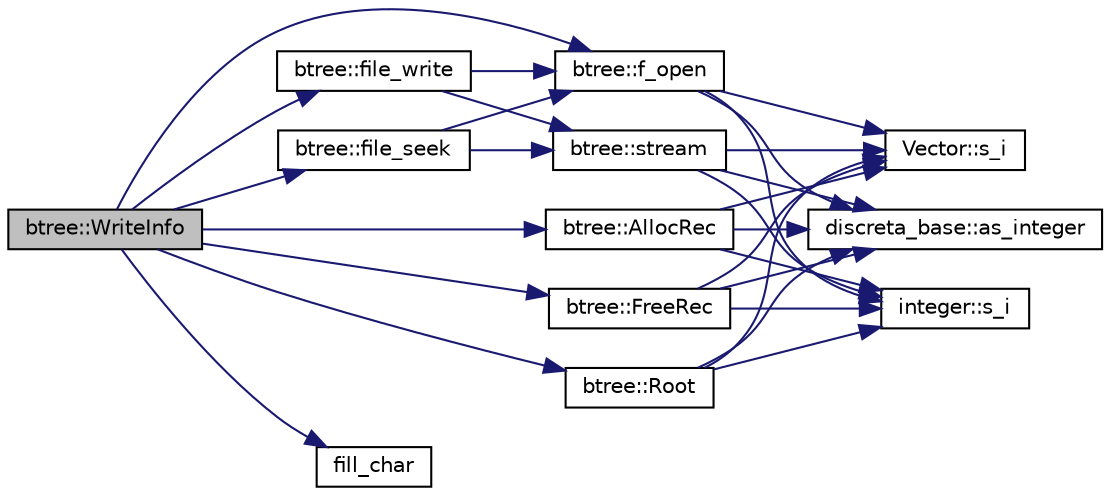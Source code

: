 digraph "btree::WriteInfo"
{
  edge [fontname="Helvetica",fontsize="10",labelfontname="Helvetica",labelfontsize="10"];
  node [fontname="Helvetica",fontsize="10",shape=record];
  rankdir="LR";
  Node4757 [label="btree::WriteInfo",height=0.2,width=0.4,color="black", fillcolor="grey75", style="filled", fontcolor="black"];
  Node4757 -> Node4758 [color="midnightblue",fontsize="10",style="solid",fontname="Helvetica"];
  Node4758 [label="btree::f_open",height=0.2,width=0.4,color="black", fillcolor="white", style="filled",URL="$dd/db0/classbtree.html#a192d74607f02ea8e0ad631d6e6fd6704"];
  Node4758 -> Node4759 [color="midnightblue",fontsize="10",style="solid",fontname="Helvetica"];
  Node4759 [label="Vector::s_i",height=0.2,width=0.4,color="black", fillcolor="white", style="filled",URL="$d5/db2/class_vector.html#a1c4fe1752523df8119f70dd550244871"];
  Node4758 -> Node4760 [color="midnightblue",fontsize="10",style="solid",fontname="Helvetica"];
  Node4760 [label="discreta_base::as_integer",height=0.2,width=0.4,color="black", fillcolor="white", style="filled",URL="$d7/d71/classdiscreta__base.html#a00d7691eaf874fd283d942692fe8dd26"];
  Node4758 -> Node4761 [color="midnightblue",fontsize="10",style="solid",fontname="Helvetica"];
  Node4761 [label="integer::s_i",height=0.2,width=0.4,color="black", fillcolor="white", style="filled",URL="$d0/de5/classinteger.html#adf28e9f94d4c844adaa950deeb80b904"];
  Node4757 -> Node4762 [color="midnightblue",fontsize="10",style="solid",fontname="Helvetica"];
  Node4762 [label="fill_char",height=0.2,width=0.4,color="black", fillcolor="white", style="filled",URL="$d9/d60/discreta_8h.html#a0429f5462bfcfd509d83bc1f7ebfc818"];
  Node4757 -> Node4763 [color="midnightblue",fontsize="10",style="solid",fontname="Helvetica"];
  Node4763 [label="btree::AllocRec",height=0.2,width=0.4,color="black", fillcolor="white", style="filled",URL="$dd/db0/classbtree.html#adfd0217cbd0386bed9231810d581044b"];
  Node4763 -> Node4759 [color="midnightblue",fontsize="10",style="solid",fontname="Helvetica"];
  Node4763 -> Node4760 [color="midnightblue",fontsize="10",style="solid",fontname="Helvetica"];
  Node4763 -> Node4761 [color="midnightblue",fontsize="10",style="solid",fontname="Helvetica"];
  Node4757 -> Node4764 [color="midnightblue",fontsize="10",style="solid",fontname="Helvetica"];
  Node4764 [label="btree::FreeRec",height=0.2,width=0.4,color="black", fillcolor="white", style="filled",URL="$dd/db0/classbtree.html#a2ca35526158f016e569c53c411b5fb50"];
  Node4764 -> Node4759 [color="midnightblue",fontsize="10",style="solid",fontname="Helvetica"];
  Node4764 -> Node4760 [color="midnightblue",fontsize="10",style="solid",fontname="Helvetica"];
  Node4764 -> Node4761 [color="midnightblue",fontsize="10",style="solid",fontname="Helvetica"];
  Node4757 -> Node4765 [color="midnightblue",fontsize="10",style="solid",fontname="Helvetica"];
  Node4765 [label="btree::Root",height=0.2,width=0.4,color="black", fillcolor="white", style="filled",URL="$dd/db0/classbtree.html#a2fd65be715ab94bf4a764c4f582a642b"];
  Node4765 -> Node4759 [color="midnightblue",fontsize="10",style="solid",fontname="Helvetica"];
  Node4765 -> Node4760 [color="midnightblue",fontsize="10",style="solid",fontname="Helvetica"];
  Node4765 -> Node4761 [color="midnightblue",fontsize="10",style="solid",fontname="Helvetica"];
  Node4757 -> Node4766 [color="midnightblue",fontsize="10",style="solid",fontname="Helvetica"];
  Node4766 [label="btree::file_seek",height=0.2,width=0.4,color="black", fillcolor="white", style="filled",URL="$dd/db0/classbtree.html#a829c985973c7c164fda2d81398e13504"];
  Node4766 -> Node4758 [color="midnightblue",fontsize="10",style="solid",fontname="Helvetica"];
  Node4766 -> Node4767 [color="midnightblue",fontsize="10",style="solid",fontname="Helvetica"];
  Node4767 [label="btree::stream",height=0.2,width=0.4,color="black", fillcolor="white", style="filled",URL="$dd/db0/classbtree.html#af99e68df8c3674b7d77ed80a8bbcffac"];
  Node4767 -> Node4759 [color="midnightblue",fontsize="10",style="solid",fontname="Helvetica"];
  Node4767 -> Node4760 [color="midnightblue",fontsize="10",style="solid",fontname="Helvetica"];
  Node4767 -> Node4761 [color="midnightblue",fontsize="10",style="solid",fontname="Helvetica"];
  Node4757 -> Node4768 [color="midnightblue",fontsize="10",style="solid",fontname="Helvetica"];
  Node4768 [label="btree::file_write",height=0.2,width=0.4,color="black", fillcolor="white", style="filled",URL="$dd/db0/classbtree.html#ae5d8a2538af6625ee95573329c8e991b"];
  Node4768 -> Node4758 [color="midnightblue",fontsize="10",style="solid",fontname="Helvetica"];
  Node4768 -> Node4767 [color="midnightblue",fontsize="10",style="solid",fontname="Helvetica"];
}
